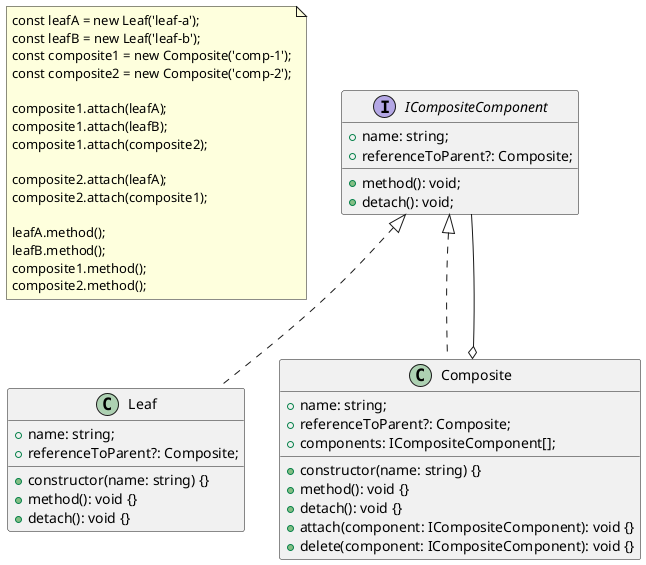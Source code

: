 @startuml
note as n1
const leafA = new Leaf('leaf-a');
const leafB = new Leaf('leaf-b');
const composite1 = new Composite('comp-1');
const composite2 = new Composite('comp-2');

composite1.attach(leafA);
composite1.attach(leafB);
composite1.attach(composite2);

composite2.attach(leafA);
composite2.attach(composite1);

leafA.method();
leafB.method();
composite1.method();
composite2.method();
end note

interface ICompositeComponent {
    + name: string;
    + referenceToParent?: Composite;
    + method(): void;
    + detach(): void;
}

class Leaf implements ICompositeComponent {
    + name: string;
    + referenceToParent?: Composite;
    + constructor(name: string) {}
    + method(): void {}
    + detach(): void {}
}

class Composite implements ICompositeComponent {
    + name: string;
    + referenceToParent?: Composite;
    + components: ICompositeComponent[];
    + constructor(name: string) {}
    + method(): void {}
    + detach(): void {}
    + attach(component: ICompositeComponent): void {}
    + delete(component: ICompositeComponent): void {}
}

Composite o-- ICompositeComponent
@enduml